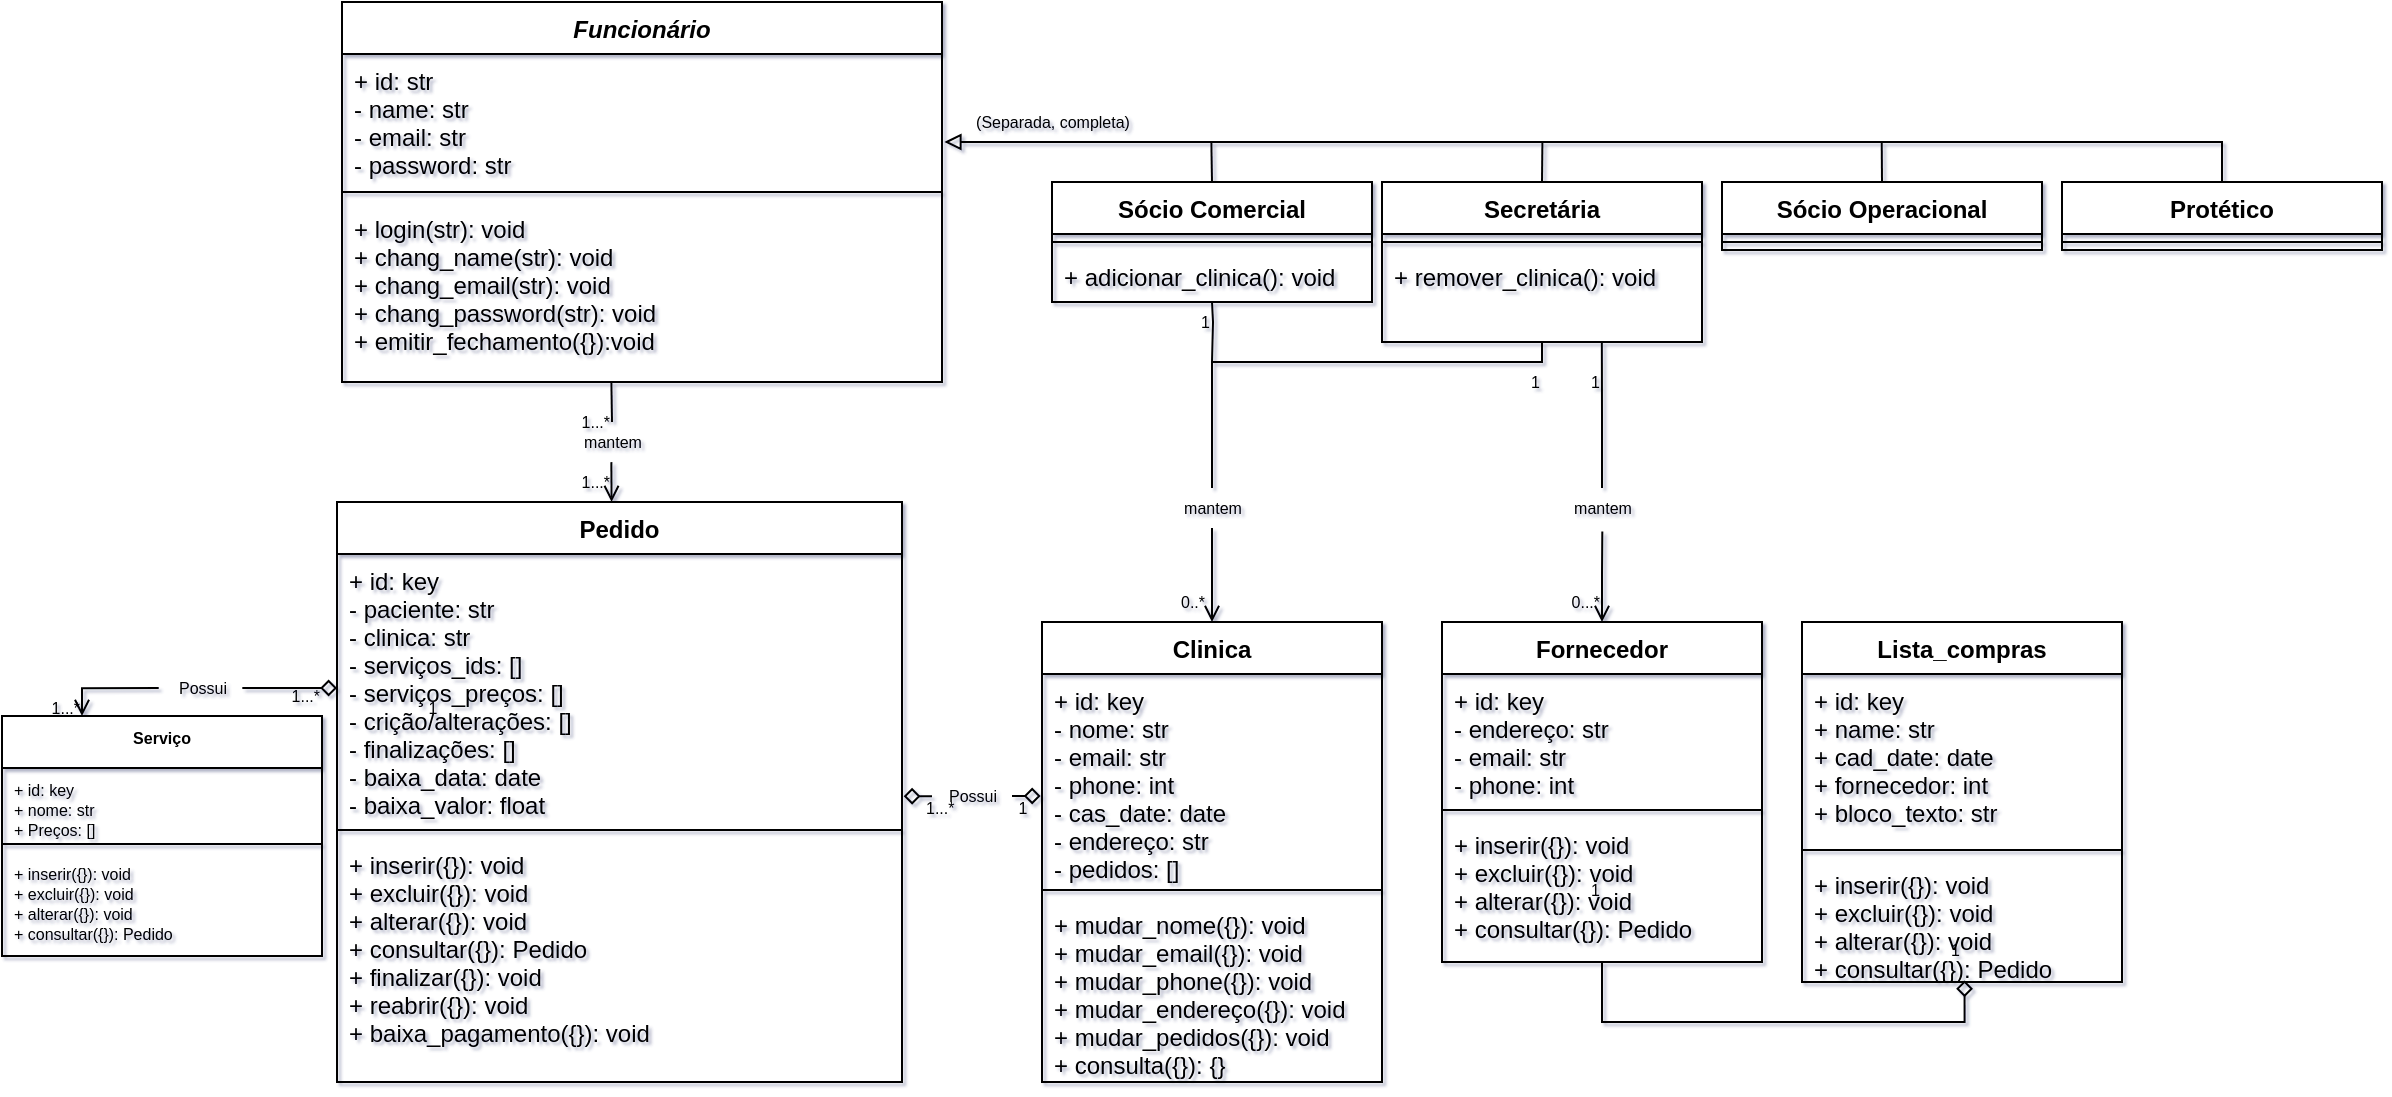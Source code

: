 <mxfile version="17.4.2" type="device"><diagram id="wCIUYgLf97K4qS9yF1l3" name="Página-1"><mxGraphModel dx="978" dy="1393" grid="1" gridSize="10" guides="1" tooltips="1" connect="1" arrows="1" fold="1" page="1" pageScale="1" pageWidth="1169" pageHeight="827" background="none" math="0" shadow="1"><root><mxCell id="0"/><mxCell id="1" parent="0"/><mxCell id="eHvYOcXWMKYHGgOFtX7L-64" value="1" style="text;html=1;align=center;verticalAlign=middle;resizable=0;points=[];autosize=1;strokeColor=none;fillColor=none;fontSize=8;" parent="1" vertex="1"><mxGeometry x="700" y="13" width="20" height="20" as="geometry"/></mxCell><mxCell id="eHvYOcXWMKYHGgOFtX7L-127" value="1" style="text;html=1;align=right;verticalAlign=middle;resizable=0;points=[];autosize=1;strokeColor=none;fillColor=none;fontSize=8;" parent="1" vertex="1"><mxGeometry x="980" y="-200" width="20" height="20" as="geometry"/></mxCell><mxCell id="eHvYOcXWMKYHGgOFtX7L-111" value="1" style="text;html=1;align=right;verticalAlign=middle;resizable=0;points=[];autosize=1;strokeColor=none;fillColor=none;fontSize=8;" parent="1" vertex="1"><mxGeometry x="950" y="-200" width="20" height="20" as="geometry"/></mxCell><mxCell id="eHvYOcXWMKYHGgOFtX7L-76" value="1...*" style="text;html=1;align=right;verticalAlign=middle;resizable=0;points=[];autosize=1;strokeColor=none;fillColor=none;fontSize=8;" parent="1" vertex="1"><mxGeometry x="475" y="-150" width="30" height="20" as="geometry"/></mxCell><mxCell id="BqnHKmlC6TDijNeTiooH-1" value="Funcionário" style="swimlane;fontStyle=3;align=center;verticalAlign=top;childLayout=stackLayout;horizontal=1;startSize=26;horizontalStack=0;resizeParent=1;resizeParentMax=0;resizeLast=0;collapsible=1;marginBottom=0;" parent="1" vertex="1"><mxGeometry x="370" y="-380" width="300" height="190" as="geometry"/></mxCell><mxCell id="BqnHKmlC6TDijNeTiooH-2" value="+ id: str&#10;- name: str&#10;- email: str&#10;- password: str " style="text;strokeColor=none;fillColor=none;align=left;verticalAlign=top;spacingLeft=4;spacingRight=4;overflow=hidden;rotatable=0;points=[[0,0.5],[1,0.5]];portConstraint=eastwest;" parent="BqnHKmlC6TDijNeTiooH-1" vertex="1"><mxGeometry y="26" width="300" height="64" as="geometry"/></mxCell><mxCell id="BqnHKmlC6TDijNeTiooH-3" value="" style="line;strokeWidth=1;fillColor=none;align=left;verticalAlign=middle;spacingTop=-1;spacingLeft=3;spacingRight=3;rotatable=0;labelPosition=right;points=[];portConstraint=eastwest;" parent="BqnHKmlC6TDijNeTiooH-1" vertex="1"><mxGeometry y="90" width="300" height="10" as="geometry"/></mxCell><mxCell id="BqnHKmlC6TDijNeTiooH-4" value="+ login(str): void&#10;+ chang_name(str): void&#10;+ chang_email(str): void&#10;+ chang_password(str): void&#10;+ emitir_fechamento({}):void" style="text;strokeColor=none;fillColor=none;align=left;verticalAlign=top;spacingLeft=4;spacingRight=4;overflow=hidden;rotatable=0;points=[[0,0.5],[1,0.5]];portConstraint=eastwest;" parent="BqnHKmlC6TDijNeTiooH-1" vertex="1"><mxGeometry y="100" width="300" height="90" as="geometry"/></mxCell><mxCell id="eHvYOcXWMKYHGgOFtX7L-121" style="edgeStyle=orthogonalEdgeStyle;rounded=0;orthogonalLoop=1;jettySize=auto;html=1;exitX=0.5;exitY=0;exitDx=0;exitDy=0;labelBackgroundColor=#FFFFFF;fontSize=8;startArrow=none;startFill=0;endArrow=none;endFill=0;strokeColor=#030303;" parent="1" source="eHvYOcXWMKYHGgOFtX7L-1" edge="1"><mxGeometry relative="1" as="geometry"><mxPoint x="804.69" y="-310.0" as="targetPoint"/></mxGeometry></mxCell><mxCell id="eHvYOcXWMKYHGgOFtX7L-1" value="Sócio Comercial" style="swimlane;fontStyle=1;align=center;verticalAlign=top;childLayout=stackLayout;horizontal=1;startSize=26;horizontalStack=0;resizeParent=1;resizeParentMax=0;resizeLast=0;collapsible=1;marginBottom=0;" parent="1" vertex="1"><mxGeometry x="725" y="-290" width="160" height="60" as="geometry"/></mxCell><mxCell id="eHvYOcXWMKYHGgOFtX7L-3" value="" style="line;strokeWidth=1;fillColor=none;align=left;verticalAlign=middle;spacingTop=-1;spacingLeft=3;spacingRight=3;rotatable=0;labelPosition=right;points=[];portConstraint=eastwest;" parent="eHvYOcXWMKYHGgOFtX7L-1" vertex="1"><mxGeometry y="26" width="160" height="8" as="geometry"/></mxCell><mxCell id="eHvYOcXWMKYHGgOFtX7L-4" value="+ adicionar_clinica(): void" style="text;strokeColor=none;fillColor=none;align=left;verticalAlign=top;spacingLeft=4;spacingRight=4;overflow=hidden;rotatable=0;points=[[0,0.5],[1,0.5]];portConstraint=eastwest;" parent="eHvYOcXWMKYHGgOFtX7L-1" vertex="1"><mxGeometry y="34" width="160" height="26" as="geometry"/></mxCell><mxCell id="eHvYOcXWMKYHGgOFtX7L-119" style="edgeStyle=orthogonalEdgeStyle;rounded=0;orthogonalLoop=1;jettySize=auto;html=1;exitX=0.5;exitY=0;exitDx=0;exitDy=0;labelBackgroundColor=#FFFFFF;fontSize=8;startArrow=none;startFill=0;endArrow=none;endFill=0;strokeColor=#030303;" parent="1" source="eHvYOcXWMKYHGgOFtX7L-5" edge="1"><mxGeometry relative="1" as="geometry"><mxPoint x="1139.862" y="-310.0" as="targetPoint"/></mxGeometry></mxCell><mxCell id="eHvYOcXWMKYHGgOFtX7L-5" value="Sócio Operacional" style="swimlane;fontStyle=1;align=center;verticalAlign=top;childLayout=stackLayout;horizontal=1;startSize=26;horizontalStack=0;resizeParent=1;resizeParentMax=0;resizeLast=0;collapsible=1;marginBottom=0;" parent="1" vertex="1"><mxGeometry x="1060" y="-290" width="160" height="34" as="geometry"/></mxCell><mxCell id="eHvYOcXWMKYHGgOFtX7L-7" value="" style="line;strokeWidth=1;fillColor=none;align=left;verticalAlign=middle;spacingTop=-1;spacingLeft=3;spacingRight=3;rotatable=0;labelPosition=right;points=[];portConstraint=eastwest;" parent="eHvYOcXWMKYHGgOFtX7L-5" vertex="1"><mxGeometry y="26" width="160" height="8" as="geometry"/></mxCell><mxCell id="eHvYOcXWMKYHGgOFtX7L-105" style="edgeStyle=orthogonalEdgeStyle;rounded=0;orthogonalLoop=1;jettySize=auto;html=1;exitX=0.5;exitY=1;exitDx=0;exitDy=0;labelBackgroundColor=#FFFFFF;fontSize=8;startArrow=none;startFill=0;endArrow=open;endFill=0;strokeColor=#030303;" parent="1" source="eHvYOcXWMKYHGgOFtX7L-106" target="eHvYOcXWMKYHGgOFtX7L-21" edge="1"><mxGeometry relative="1" as="geometry"><Array as="points"/></mxGeometry></mxCell><mxCell id="eHvYOcXWMKYHGgOFtX7L-120" style="edgeStyle=orthogonalEdgeStyle;rounded=0;orthogonalLoop=1;jettySize=auto;html=1;exitX=0.5;exitY=0;exitDx=0;exitDy=0;labelBackgroundColor=#FFFFFF;fontSize=8;startArrow=none;startFill=0;endArrow=none;endFill=0;strokeColor=#030303;" parent="1" source="eHvYOcXWMKYHGgOFtX7L-9" edge="1"><mxGeometry relative="1" as="geometry"><mxPoint x="970.207" y="-310.0" as="targetPoint"/></mxGeometry></mxCell><mxCell id="eHvYOcXWMKYHGgOFtX7L-9" value="Secretária" style="swimlane;fontStyle=1;align=center;verticalAlign=top;childLayout=stackLayout;horizontal=1;startSize=26;horizontalStack=0;resizeParent=1;resizeParentMax=0;resizeLast=0;collapsible=1;marginBottom=0;" parent="1" vertex="1"><mxGeometry x="890" y="-290" width="160" height="80" as="geometry"/></mxCell><mxCell id="eHvYOcXWMKYHGgOFtX7L-11" value="" style="line;strokeWidth=1;fillColor=none;align=left;verticalAlign=middle;spacingTop=-1;spacingLeft=3;spacingRight=3;rotatable=0;labelPosition=right;points=[];portConstraint=eastwest;" parent="eHvYOcXWMKYHGgOFtX7L-9" vertex="1"><mxGeometry y="26" width="160" height="8" as="geometry"/></mxCell><mxCell id="eHvYOcXWMKYHGgOFtX7L-12" value="+ remover_clinica(): void&#10;" style="text;strokeColor=none;fillColor=none;align=left;verticalAlign=top;spacingLeft=4;spacingRight=4;overflow=hidden;rotatable=0;points=[[0,0.5],[1,0.5]];portConstraint=eastwest;" parent="eHvYOcXWMKYHGgOFtX7L-9" vertex="1"><mxGeometry y="34" width="160" height="46" as="geometry"/></mxCell><mxCell id="eHvYOcXWMKYHGgOFtX7L-118" style="edgeStyle=orthogonalEdgeStyle;rounded=0;orthogonalLoop=1;jettySize=auto;html=1;exitX=0.5;exitY=0;exitDx=0;exitDy=0;labelBackgroundColor=#FFFFFF;fontSize=8;startArrow=none;startFill=0;endArrow=block;endFill=0;strokeColor=#030303;entryX=1.004;entryY=0.692;entryDx=0;entryDy=0;entryPerimeter=0;" parent="1" source="eHvYOcXWMKYHGgOFtX7L-13" edge="1" target="BqnHKmlC6TDijNeTiooH-2"><mxGeometry relative="1" as="geometry"><mxPoint x="668" y="-310" as="targetPoint"/><Array as="points"><mxPoint x="1310" y="-310"/><mxPoint x="671" y="-310"/></Array></mxGeometry></mxCell><mxCell id="eHvYOcXWMKYHGgOFtX7L-13" value="Protético" style="swimlane;fontStyle=1;align=center;verticalAlign=top;childLayout=stackLayout;horizontal=1;startSize=26;horizontalStack=0;resizeParent=1;resizeParentMax=0;resizeLast=0;collapsible=1;marginBottom=0;" parent="1" vertex="1"><mxGeometry x="1230" y="-290" width="160" height="34" as="geometry"/></mxCell><mxCell id="eHvYOcXWMKYHGgOFtX7L-15" value="" style="line;strokeWidth=1;fillColor=none;align=left;verticalAlign=middle;spacingTop=-1;spacingLeft=3;spacingRight=3;rotatable=0;labelPosition=right;points=[];portConstraint=eastwest;" parent="eHvYOcXWMKYHGgOFtX7L-13" vertex="1"><mxGeometry y="26" width="160" height="8" as="geometry"/></mxCell><mxCell id="eHvYOcXWMKYHGgOFtX7L-104" style="edgeStyle=orthogonalEdgeStyle;rounded=0;orthogonalLoop=1;jettySize=auto;html=1;labelBackgroundColor=#FFFFFF;fontSize=8;startArrow=none;startFill=0;endArrow=none;endFill=0;strokeColor=#030303;" parent="1" target="eHvYOcXWMKYHGgOFtX7L-1" edge="1"><mxGeometry relative="1" as="geometry"><mxPoint x="805" y="-200" as="sourcePoint"/></mxGeometry></mxCell><mxCell id="eHvYOcXWMKYHGgOFtX7L-21" value="Clinica" style="swimlane;fontStyle=1;align=center;verticalAlign=top;childLayout=stackLayout;horizontal=1;startSize=26;horizontalStack=0;resizeParent=1;resizeParentMax=0;resizeLast=0;collapsible=1;marginBottom=0;" parent="1" vertex="1"><mxGeometry x="720" y="-70" width="170" height="230" as="geometry"/></mxCell><mxCell id="eHvYOcXWMKYHGgOFtX7L-22" value="+ id: key&#10;- nome: str&#10;- email: str&#10;- phone: int&#10;- cas_date: date&#10;- endereço: str &#10;- pedidos: []" style="text;strokeColor=none;fillColor=none;align=left;verticalAlign=top;spacingLeft=4;spacingRight=4;overflow=hidden;rotatable=0;points=[[0,0.5],[1,0.5]];portConstraint=eastwest;" parent="eHvYOcXWMKYHGgOFtX7L-21" vertex="1"><mxGeometry y="26" width="170" height="104" as="geometry"/></mxCell><mxCell id="eHvYOcXWMKYHGgOFtX7L-23" value="" style="line;strokeWidth=1;fillColor=none;align=left;verticalAlign=middle;spacingTop=-1;spacingLeft=3;spacingRight=3;rotatable=0;labelPosition=right;points=[];portConstraint=eastwest;" parent="eHvYOcXWMKYHGgOFtX7L-21" vertex="1"><mxGeometry y="130" width="170" height="8" as="geometry"/></mxCell><mxCell id="eHvYOcXWMKYHGgOFtX7L-24" value="+ mudar_nome({}): void&#10;+ mudar_email({}): void&#10;+ mudar_phone({}): void&#10;+ mudar_endereço({}): void&#10;+ mudar_pedidos({}): void&#10;+ consulta({}): {}" style="text;strokeColor=none;fillColor=none;align=left;verticalAlign=top;spacingLeft=4;spacingRight=4;overflow=hidden;rotatable=0;points=[[0,0.5],[1,0.5]];portConstraint=eastwest;" parent="eHvYOcXWMKYHGgOFtX7L-21" vertex="1"><mxGeometry y="138" width="170" height="92" as="geometry"/></mxCell><mxCell id="eHvYOcXWMKYHGgOFtX7L-72" style="edgeStyle=orthogonalEdgeStyle;rounded=0;orthogonalLoop=1;jettySize=auto;html=1;exitX=0.5;exitY=0;exitDx=0;exitDy=0;labelBackgroundColor=#FFFFFF;fontSize=8;startArrow=none;startFill=0;endArrow=none;endFill=0;strokeColor=#030303;entryX=0.449;entryY=1.006;entryDx=0;entryDy=0;entryPerimeter=0;" parent="1" source="eHvYOcXWMKYHGgOFtX7L-73" target="BqnHKmlC6TDijNeTiooH-4" edge="1"><mxGeometry relative="1" as="geometry"><mxPoint x="505" y="-80" as="targetPoint"/></mxGeometry></mxCell><mxCell id="eHvYOcXWMKYHGgOFtX7L-99" style="edgeStyle=orthogonalEdgeStyle;rounded=0;orthogonalLoop=1;jettySize=auto;html=1;exitX=1;exitY=0.5;exitDx=0;exitDy=0;entryX=-0.004;entryY=0.582;entryDx=0;entryDy=0;labelBackgroundColor=#FFFFFF;fontSize=8;startArrow=none;startFill=0;endArrow=diamond;endFill=0;strokeColor=#030303;entryPerimeter=0;" parent="1" source="eHvYOcXWMKYHGgOFtX7L-100" target="eHvYOcXWMKYHGgOFtX7L-22" edge="1"><mxGeometry relative="1" as="geometry"/></mxCell><mxCell id="eHvYOcXWMKYHGgOFtX7L-25" value="Pedido" style="swimlane;fontStyle=1;align=center;verticalAlign=top;childLayout=stackLayout;horizontal=1;startSize=26;horizontalStack=0;resizeParent=1;resizeParentMax=0;resizeLast=0;collapsible=1;marginBottom=0;" parent="1" vertex="1"><mxGeometry x="367.5" y="-130" width="282.5" height="290" as="geometry"/></mxCell><mxCell id="eHvYOcXWMKYHGgOFtX7L-26" value="+ id: key&#10;- paciente: str&#10;- clinica: str&#10;- serviços_ids: []&#10;- serviços_preços: []&#10;- crição/alterações: []&#10;- finalizações: []&#10;- baixa_data: date&#10;- baixa_valor: float" style="text;strokeColor=none;fillColor=none;align=left;verticalAlign=top;spacingLeft=4;spacingRight=4;overflow=hidden;rotatable=0;points=[[0,0.5],[1,0.5]];portConstraint=eastwest;" parent="eHvYOcXWMKYHGgOFtX7L-25" vertex="1"><mxGeometry y="26" width="282.5" height="134" as="geometry"/></mxCell><mxCell id="eHvYOcXWMKYHGgOFtX7L-27" value="" style="line;strokeWidth=1;fillColor=none;align=left;verticalAlign=middle;spacingTop=-1;spacingLeft=3;spacingRight=3;rotatable=0;labelPosition=right;points=[];portConstraint=eastwest;" parent="eHvYOcXWMKYHGgOFtX7L-25" vertex="1"><mxGeometry y="160" width="282.5" height="8" as="geometry"/></mxCell><mxCell id="eHvYOcXWMKYHGgOFtX7L-28" value="+ inserir({}): void&#10;+ excluir({}): void&#10;+ alterar({}): void&#10;+ consultar({}): Pedido&#10;+ finalizar({}): void&#10;+ reabrir({}): void&#10;+ baixa_pagamento({}): void" style="text;strokeColor=none;fillColor=none;align=left;verticalAlign=top;spacingLeft=4;spacingRight=4;overflow=hidden;rotatable=0;points=[[0,0.5],[1,0.5]];portConstraint=eastwest;" parent="eHvYOcXWMKYHGgOFtX7L-25" vertex="1"><mxGeometry y="168" width="282.5" height="122" as="geometry"/></mxCell><mxCell id="eHvYOcXWMKYHGgOFtX7L-126" style="edgeStyle=orthogonalEdgeStyle;rounded=0;orthogonalLoop=1;jettySize=auto;html=1;exitX=0.5;exitY=0;exitDx=0;exitDy=0;labelBackgroundColor=#FFFFFF;fontSize=8;startArrow=none;startFill=0;endArrow=none;endFill=0;strokeColor=#030303;entryX=0.687;entryY=1.009;entryDx=0;entryDy=0;entryPerimeter=0;" parent="1" source="eHvYOcXWMKYHGgOFtX7L-130" target="eHvYOcXWMKYHGgOFtX7L-12" edge="1"><mxGeometry relative="1" as="geometry"><mxPoint x="1000" y="-220" as="targetPoint"/></mxGeometry></mxCell><mxCell id="eHvYOcXWMKYHGgOFtX7L-132" style="edgeStyle=orthogonalEdgeStyle;rounded=0;orthogonalLoop=1;jettySize=auto;html=1;exitX=0.5;exitY=0;exitDx=0;exitDy=0;entryX=0.504;entryY=1.088;entryDx=0;entryDy=0;entryPerimeter=0;labelBackgroundColor=#FFFFFF;fontSize=8;startArrow=open;startFill=0;endArrow=none;endFill=0;strokeColor=#030303;" parent="1" source="eHvYOcXWMKYHGgOFtX7L-33" target="eHvYOcXWMKYHGgOFtX7L-130" edge="1"><mxGeometry relative="1" as="geometry"/></mxCell><mxCell id="eHvYOcXWMKYHGgOFtX7L-33" value="Fornecedor" style="swimlane;fontStyle=1;align=center;verticalAlign=top;childLayout=stackLayout;horizontal=1;startSize=26;horizontalStack=0;resizeParent=1;resizeParentMax=0;resizeLast=0;collapsible=1;marginBottom=0;" parent="1" vertex="1"><mxGeometry x="920" y="-70" width="160" height="170" as="geometry"/></mxCell><mxCell id="eHvYOcXWMKYHGgOFtX7L-34" value="+ id: key &#10;- endereço: str&#10;- email: str&#10;- phone: int" style="text;strokeColor=none;fillColor=none;align=left;verticalAlign=top;spacingLeft=4;spacingRight=4;overflow=hidden;rotatable=0;points=[[0,0.5],[1,0.5]];portConstraint=eastwest;" parent="eHvYOcXWMKYHGgOFtX7L-33" vertex="1"><mxGeometry y="26" width="160" height="64" as="geometry"/></mxCell><mxCell id="eHvYOcXWMKYHGgOFtX7L-35" value="" style="line;strokeWidth=1;fillColor=none;align=left;verticalAlign=middle;spacingTop=-1;spacingLeft=3;spacingRight=3;rotatable=0;labelPosition=right;points=[];portConstraint=eastwest;" parent="eHvYOcXWMKYHGgOFtX7L-33" vertex="1"><mxGeometry y="90" width="160" height="8" as="geometry"/></mxCell><mxCell id="eHvYOcXWMKYHGgOFtX7L-36" value="+ inserir({}): void&#10;+ excluir({}): void&#10;+ alterar({}): void&#10;+ consultar({}): Pedido" style="text;strokeColor=none;fillColor=none;align=left;verticalAlign=top;spacingLeft=4;spacingRight=4;overflow=hidden;rotatable=0;points=[[0,0.5],[1,0.5]];portConstraint=eastwest;" parent="eHvYOcXWMKYHGgOFtX7L-33" vertex="1"><mxGeometry y="98" width="160" height="72" as="geometry"/></mxCell><mxCell id="eHvYOcXWMKYHGgOFtX7L-37" value="Lista_compras" style="swimlane;fontStyle=1;align=center;verticalAlign=top;childLayout=stackLayout;horizontal=1;startSize=26;horizontalStack=0;resizeParent=1;resizeParentMax=0;resizeLast=0;collapsible=1;marginBottom=0;" parent="1" vertex="1"><mxGeometry x="1100" y="-70" width="160" height="180" as="geometry"/></mxCell><mxCell id="eHvYOcXWMKYHGgOFtX7L-38" value="+ id: key&#10;+ name: str&#10;+ cad_date: date&#10;+ fornecedor: int&#10;+ bloco_texto: str" style="text;strokeColor=none;fillColor=none;align=left;verticalAlign=top;spacingLeft=4;spacingRight=4;overflow=hidden;rotatable=0;points=[[0,0.5],[1,0.5]];portConstraint=eastwest;" parent="eHvYOcXWMKYHGgOFtX7L-37" vertex="1"><mxGeometry y="26" width="160" height="84" as="geometry"/></mxCell><mxCell id="eHvYOcXWMKYHGgOFtX7L-39" value="" style="line;strokeWidth=1;fillColor=none;align=left;verticalAlign=middle;spacingTop=-1;spacingLeft=3;spacingRight=3;rotatable=0;labelPosition=right;points=[];portConstraint=eastwest;" parent="eHvYOcXWMKYHGgOFtX7L-37" vertex="1"><mxGeometry y="110" width="160" height="8" as="geometry"/></mxCell><mxCell id="eHvYOcXWMKYHGgOFtX7L-40" value="+ inserir({}): void&#10;+ excluir({}): void&#10;+ alterar({}): void&#10;+ consultar({}): Pedido" style="text;strokeColor=none;fillColor=none;align=left;verticalAlign=top;spacingLeft=4;spacingRight=4;overflow=hidden;rotatable=0;points=[[0,0.5],[1,0.5]];portConstraint=eastwest;" parent="eHvYOcXWMKYHGgOFtX7L-37" vertex="1"><mxGeometry y="118" width="160" height="62" as="geometry"/></mxCell><mxCell id="eHvYOcXWMKYHGgOFtX7L-49" value="1" style="text;html=1;align=center;verticalAlign=middle;resizable=0;points=[];autosize=1;strokeColor=none;fillColor=none;fontSize=8;" parent="1" vertex="1"><mxGeometry x="405" y="-37" width="20" height="20" as="geometry"/></mxCell><mxCell id="eHvYOcXWMKYHGgOFtX7L-53" value="(Separada, completa)" style="text;html=1;align=center;verticalAlign=middle;resizable=0;points=[];autosize=1;strokeColor=none;fillColor=none;fontSize=8;" parent="1" vertex="1"><mxGeometry x="680" y="-330" width="90" height="20" as="geometry"/></mxCell><mxCell id="eHvYOcXWMKYHGgOFtX7L-63" value="1...*" style="text;html=1;align=left;verticalAlign=middle;resizable=0;points=[];autosize=1;strokeColor=none;fillColor=none;fontSize=8;strokeWidth=0;" parent="1" vertex="1"><mxGeometry x="660" y="13" width="30" height="20" as="geometry"/></mxCell><mxCell id="eHvYOcXWMKYHGgOFtX7L-73" value="mantem" style="text;html=1;align=center;verticalAlign=middle;resizable=0;points=[];autosize=1;strokeColor=none;fillColor=none;fontSize=8;horizontal=1;spacing=0;" parent="1" vertex="1"><mxGeometry x="485" y="-170" width="40" height="20" as="geometry"/></mxCell><mxCell id="eHvYOcXWMKYHGgOFtX7L-74" value="" style="edgeStyle=orthogonalEdgeStyle;rounded=0;orthogonalLoop=1;jettySize=auto;html=1;exitX=0.486;exitY=0;exitDx=0;exitDy=0;labelBackgroundColor=#FFFFFF;fontSize=8;startArrow=open;startFill=0;endArrow=none;endFill=0;strokeColor=#030303;entryX=0.492;entryY=1.003;entryDx=0;entryDy=0;entryPerimeter=0;exitPerimeter=0;" parent="1" source="eHvYOcXWMKYHGgOFtX7L-25" target="eHvYOcXWMKYHGgOFtX7L-73" edge="1"><mxGeometry relative="1" as="geometry"><mxPoint x="445.46" y="-149.88" as="targetPoint"/><mxPoint x="447.5" y="-130" as="sourcePoint"/></mxGeometry></mxCell><mxCell id="eHvYOcXWMKYHGgOFtX7L-75" value="1...*" style="text;html=1;align=right;verticalAlign=middle;resizable=0;points=[];autosize=1;strokeColor=none;fillColor=none;fontSize=8;" parent="1" vertex="1"><mxGeometry x="475" y="-180" width="30" height="20" as="geometry"/></mxCell><mxCell id="eHvYOcXWMKYHGgOFtX7L-84" value="" style="edgeStyle=orthogonalEdgeStyle;rounded=0;orthogonalLoop=1;jettySize=auto;html=1;labelBackgroundColor=#FFFFFF;fontSize=8;startArrow=diamond;startFill=0;endArrow=none;endFill=0;strokeColor=#030303;exitX=0;exitY=0.5;exitDx=0;exitDy=0;entryX=1.004;entryY=0.502;entryDx=0;entryDy=0;entryPerimeter=0;" parent="1" source="eHvYOcXWMKYHGgOFtX7L-26" target="eHvYOcXWMKYHGgOFtX7L-91" edge="1"><mxGeometry relative="1" as="geometry"><mxPoint x="390" y="-60" as="targetPoint"/><mxPoint x="585" y="-37" as="sourcePoint"/><Array as="points"><mxPoint x="330" y="-37"/></Array></mxGeometry></mxCell><mxCell id="eHvYOcXWMKYHGgOFtX7L-85" value="1...*" style="text;html=1;align=right;verticalAlign=middle;resizable=0;points=[];autosize=1;strokeColor=none;fillColor=none;fontSize=8;" parent="1" vertex="1"><mxGeometry x="210" y="-37" width="30" height="20" as="geometry"/></mxCell><mxCell id="eHvYOcXWMKYHGgOFtX7L-86" style="edgeStyle=orthogonalEdgeStyle;rounded=0;orthogonalLoop=1;jettySize=auto;html=1;labelBackgroundColor=#FFFFFF;fontSize=8;startArrow=none;startFill=1;endArrow=open;endFill=0;strokeColor=#030303;exitX=-0.041;exitY=0.503;exitDx=0;exitDy=0;exitPerimeter=0;entryX=0.25;entryY=0;entryDx=0;entryDy=0;" parent="1" source="eHvYOcXWMKYHGgOFtX7L-91" target="eHvYOcXWMKYHGgOFtX7L-87" edge="1"><mxGeometry relative="1" as="geometry"><mxPoint x="150" y="-30" as="targetPoint"/><mxPoint x="185" y="-134" as="sourcePoint"/><Array as="points"><mxPoint x="240" y="-37"/></Array></mxGeometry></mxCell><mxCell id="eHvYOcXWMKYHGgOFtX7L-87" value="Serviço" style="swimlane;fontStyle=1;align=center;verticalAlign=top;childLayout=stackLayout;horizontal=1;startSize=26;horizontalStack=0;resizeParent=1;resizeParentMax=0;resizeLast=0;collapsible=1;marginBottom=0;fontSize=8;" parent="1" vertex="1"><mxGeometry x="200" y="-23" width="160" height="120" as="geometry"/></mxCell><mxCell id="eHvYOcXWMKYHGgOFtX7L-88" value="+ id: key&#10;+ nome: str&#10;+ Preços: [] &#10;" style="text;strokeColor=none;fillColor=none;align=left;verticalAlign=top;spacingLeft=4;spacingRight=4;overflow=hidden;rotatable=0;points=[[0,0.5],[1,0.5]];portConstraint=eastwest;fontSize=8;" parent="eHvYOcXWMKYHGgOFtX7L-87" vertex="1"><mxGeometry y="26" width="160" height="34" as="geometry"/></mxCell><mxCell id="eHvYOcXWMKYHGgOFtX7L-89" value="" style="line;strokeWidth=1;fillColor=none;align=left;verticalAlign=middle;spacingTop=-1;spacingLeft=3;spacingRight=3;rotatable=0;labelPosition=right;points=[];portConstraint=eastwest;fontSize=8;" parent="eHvYOcXWMKYHGgOFtX7L-87" vertex="1"><mxGeometry y="60" width="160" height="8" as="geometry"/></mxCell><mxCell id="eHvYOcXWMKYHGgOFtX7L-90" value="+ inserir({}): void&#10;+ excluir({}): void&#10;+ alterar({}): void&#10;+ consultar({}): Pedido" style="text;strokeColor=none;fillColor=none;align=left;verticalAlign=top;spacingLeft=4;spacingRight=4;overflow=hidden;rotatable=0;points=[[0,0.5],[1,0.5]];portConstraint=eastwest;fontSize=8;" parent="eHvYOcXWMKYHGgOFtX7L-87" vertex="1"><mxGeometry y="68" width="160" height="52" as="geometry"/></mxCell><mxCell id="eHvYOcXWMKYHGgOFtX7L-91" value="Possui" style="text;html=1;align=center;verticalAlign=middle;resizable=0;points=[];autosize=1;strokeColor=none;fillColor=none;fontSize=8;horizontal=1;spacing=0;" parent="1" vertex="1"><mxGeometry x="280" y="-47" width="40" height="20" as="geometry"/></mxCell><mxCell id="eHvYOcXWMKYHGgOFtX7L-100" value="Possui" style="text;html=1;align=center;verticalAlign=middle;resizable=0;points=[];autosize=1;strokeColor=none;fillColor=none;fontSize=8;horizontal=1;spacing=0;" parent="1" vertex="1"><mxGeometry x="665" y="7" width="40" height="20" as="geometry"/></mxCell><mxCell id="eHvYOcXWMKYHGgOFtX7L-101" value="" style="edgeStyle=orthogonalEdgeStyle;rounded=0;orthogonalLoop=1;jettySize=auto;html=1;exitX=1.003;exitY=0.904;exitDx=0;exitDy=0;entryX=0.001;entryY=0.538;entryDx=0;entryDy=0;labelBackgroundColor=#FFFFFF;fontSize=8;startArrow=diamond;startFill=0;endArrow=none;endFill=0;strokeColor=#030303;entryPerimeter=0;exitPerimeter=0;" parent="1" source="eHvYOcXWMKYHGgOFtX7L-26" target="eHvYOcXWMKYHGgOFtX7L-100" edge="1"><mxGeometry relative="1" as="geometry"><mxPoint x="585" y="-33" as="sourcePoint"/><mxPoint x="660.16" y="-33.428" as="targetPoint"/></mxGeometry></mxCell><mxCell id="eHvYOcXWMKYHGgOFtX7L-106" value="mantem" style="text;html=1;align=center;verticalAlign=middle;resizable=0;points=[];autosize=1;strokeColor=none;fillColor=none;fontSize=8;" parent="1" vertex="1"><mxGeometry x="785" y="-137" width="40" height="20" as="geometry"/></mxCell><mxCell id="eHvYOcXWMKYHGgOFtX7L-108" value="" style="edgeStyle=orthogonalEdgeStyle;rounded=0;orthogonalLoop=1;jettySize=auto;html=1;labelBackgroundColor=#FFFFFF;fontSize=8;startArrow=none;startFill=0;endArrow=none;endFill=0;strokeColor=#030303;" parent="1" source="eHvYOcXWMKYHGgOFtX7L-12" target="eHvYOcXWMKYHGgOFtX7L-106" edge="1"><mxGeometry relative="1" as="geometry"><mxPoint x="970" y="-220" as="sourcePoint"/><mxPoint x="805.034" y="-60" as="targetPoint"/><Array as="points"><mxPoint x="970" y="-200"/><mxPoint x="805" y="-200"/></Array></mxGeometry></mxCell><mxCell id="eHvYOcXWMKYHGgOFtX7L-109" value="1...*" style="text;html=1;align=right;verticalAlign=middle;resizable=0;points=[];autosize=1;strokeColor=none;fillColor=none;fontSize=8;" parent="1" vertex="1"><mxGeometry x="330" y="-43" width="30" height="20" as="geometry"/></mxCell><mxCell id="eHvYOcXWMKYHGgOFtX7L-110" value="1" style="text;html=1;align=right;verticalAlign=middle;resizable=0;points=[];autosize=1;strokeColor=none;fillColor=none;fontSize=8;" parent="1" vertex="1"><mxGeometry x="785" y="-230" width="20" height="20" as="geometry"/></mxCell><mxCell id="eHvYOcXWMKYHGgOFtX7L-114" value="0..*" style="text;html=1;align=center;verticalAlign=middle;resizable=0;points=[];autosize=1;strokeColor=none;fillColor=none;fontSize=8;" parent="1" vertex="1"><mxGeometry x="780" y="-90" width="30" height="20" as="geometry"/></mxCell><mxCell id="eHvYOcXWMKYHGgOFtX7L-128" value="0...*" style="text;html=1;align=right;verticalAlign=middle;resizable=0;points=[];autosize=1;strokeColor=none;fillColor=none;fontSize=8;" parent="1" vertex="1"><mxGeometry x="970" y="-90" width="30" height="20" as="geometry"/></mxCell><mxCell id="eHvYOcXWMKYHGgOFtX7L-130" value="mantem" style="text;html=1;align=center;verticalAlign=middle;resizable=0;points=[];autosize=1;strokeColor=none;fillColor=none;fontSize=8;" parent="1" vertex="1"><mxGeometry x="980" y="-137" width="40" height="20" as="geometry"/></mxCell><mxCell id="eHvYOcXWMKYHGgOFtX7L-134" value="1" style="text;html=1;align=right;verticalAlign=middle;resizable=0;points=[];autosize=1;strokeColor=none;fillColor=none;fontSize=8;" parent="1" vertex="1"><mxGeometry x="980" y="54" width="20" height="20" as="geometry"/></mxCell><mxCell id="eHvYOcXWMKYHGgOFtX7L-136" style="edgeStyle=orthogonalEdgeStyle;rounded=0;orthogonalLoop=1;jettySize=auto;html=1;entryX=0.508;entryY=0.987;entryDx=0;entryDy=0;entryPerimeter=0;labelBackgroundColor=#FFFFFF;fontSize=8;startArrow=none;startFill=0;endArrow=diamond;endFill=0;strokeColor=#030303;exitX=0.5;exitY=1;exitDx=0;exitDy=0;" parent="1" source="eHvYOcXWMKYHGgOFtX7L-33" target="eHvYOcXWMKYHGgOFtX7L-40" edge="1"><mxGeometry relative="1" as="geometry"><mxPoint x="1001" y="57" as="sourcePoint"/></mxGeometry></mxCell><mxCell id="eHvYOcXWMKYHGgOFtX7L-137" value="1" style="text;html=1;align=right;verticalAlign=middle;resizable=0;points=[];autosize=1;strokeColor=none;fillColor=none;fontSize=8;" parent="1" vertex="1"><mxGeometry x="1160" y="84" width="20" height="20" as="geometry"/></mxCell></root></mxGraphModel></diagram></mxfile>